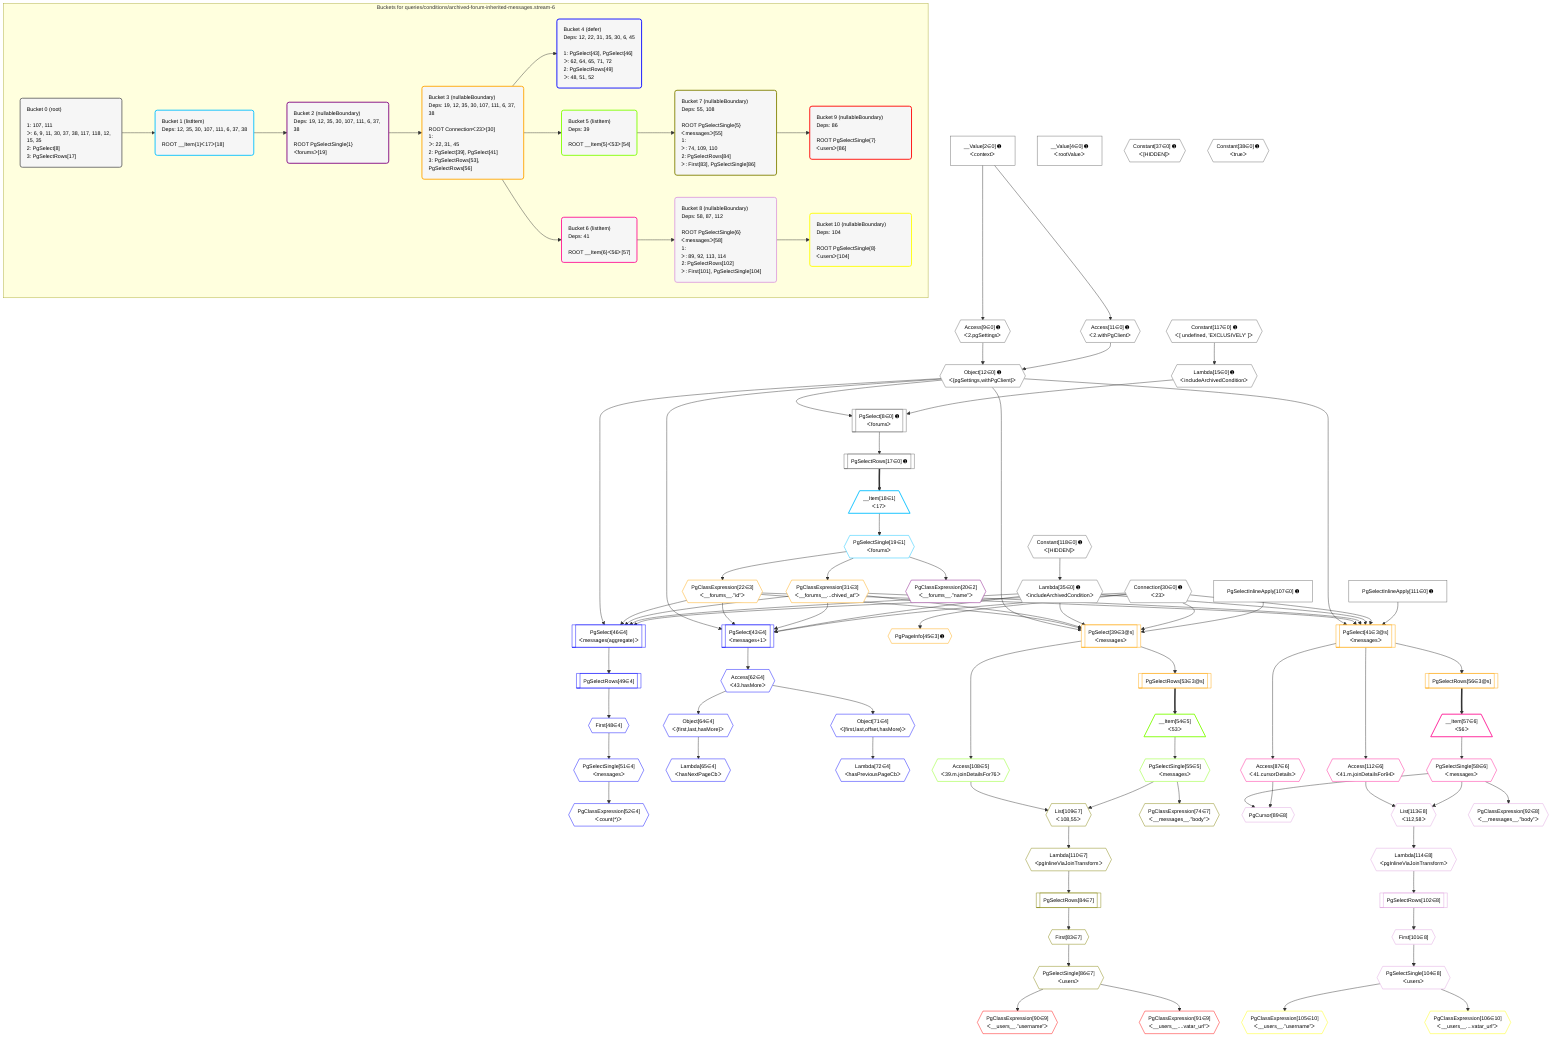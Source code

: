 %%{init: {'themeVariables': { 'fontSize': '12px'}}}%%
graph TD
    classDef path fill:#eee,stroke:#000,color:#000
    classDef plan fill:#fff,stroke-width:1px,color:#000
    classDef itemplan fill:#fff,stroke-width:2px,color:#000
    classDef unbatchedplan fill:#dff,stroke-width:1px,color:#000
    classDef sideeffectplan fill:#fcc,stroke-width:2px,color:#000
    classDef bucket fill:#f6f6f6,color:#000,stroke-width:2px,text-align:left

    subgraph "Buckets for queries/conditions/archived-forum-inherited-messages.stream-6"
    Bucket0("Bucket 0 (root)<br /><br />1: 107, 111<br />ᐳ: 6, 9, 11, 30, 37, 38, 117, 118, 12, 15, 35<br />2: PgSelect[8]<br />3: PgSelectRows[17]"):::bucket
    Bucket1("Bucket 1 (listItem)<br />Deps: 12, 35, 30, 107, 111, 6, 37, 38<br /><br />ROOT __Item{1}ᐸ17ᐳ[18]"):::bucket
    Bucket2("Bucket 2 (nullableBoundary)<br />Deps: 19, 12, 35, 30, 107, 111, 6, 37, 38<br /><br />ROOT PgSelectSingle{1}ᐸforumsᐳ[19]"):::bucket
    Bucket3("Bucket 3 (nullableBoundary)<br />Deps: 19, 12, 35, 30, 107, 111, 6, 37, 38<br /><br />ROOT Connectionᐸ23ᐳ[30]<br />1: <br />ᐳ: 22, 31, 45<br />2: PgSelect[39], PgSelect[41]<br />3: PgSelectRows[53], PgSelectRows[56]"):::bucket
    Bucket4("Bucket 4 (defer)<br />Deps: 12, 22, 31, 35, 30, 6, 45<br /><br />1: PgSelect[43], PgSelect[46]<br />ᐳ: 62, 64, 65, 71, 72<br />2: PgSelectRows[49]<br />ᐳ: 48, 51, 52"):::bucket
    Bucket5("Bucket 5 (listItem)<br />Deps: 39<br /><br />ROOT __Item{5}ᐸ53ᐳ[54]"):::bucket
    Bucket6("Bucket 6 (listItem)<br />Deps: 41<br /><br />ROOT __Item{6}ᐸ56ᐳ[57]"):::bucket
    Bucket7("Bucket 7 (nullableBoundary)<br />Deps: 55, 108<br /><br />ROOT PgSelectSingle{5}ᐸmessagesᐳ[55]<br />1: <br />ᐳ: 74, 109, 110<br />2: PgSelectRows[84]<br />ᐳ: First[83], PgSelectSingle[86]"):::bucket
    Bucket8("Bucket 8 (nullableBoundary)<br />Deps: 58, 87, 112<br /><br />ROOT PgSelectSingle{6}ᐸmessagesᐳ[58]<br />1: <br />ᐳ: 89, 92, 113, 114<br />2: PgSelectRows[102]<br />ᐳ: First[101], PgSelectSingle[104]"):::bucket
    Bucket9("Bucket 9 (nullableBoundary)<br />Deps: 86<br /><br />ROOT PgSelectSingle{7}ᐸusersᐳ[86]"):::bucket
    Bucket10("Bucket 10 (nullableBoundary)<br />Deps: 104<br /><br />ROOT PgSelectSingle{8}ᐸusersᐳ[104]"):::bucket
    end
    Bucket0 --> Bucket1
    Bucket1 --> Bucket2
    Bucket2 --> Bucket3
    Bucket3 --> Bucket4 & Bucket5 & Bucket6
    Bucket5 --> Bucket7
    Bucket6 --> Bucket8
    Bucket7 --> Bucket9
    Bucket8 --> Bucket10

    %% plan dependencies
    PgSelect8[["PgSelect[8∈0] ➊<br />ᐸforumsᐳ"]]:::plan
    Object12{{"Object[12∈0] ➊<br />ᐸ{pgSettings,withPgClient}ᐳ"}}:::plan
    Lambda15{{"Lambda[15∈0] ➊<br />ᐸincludeArchivedConditionᐳ"}}:::plan
    Object12 & Lambda15 --> PgSelect8
    Access9{{"Access[9∈0] ➊<br />ᐸ2.pgSettingsᐳ"}}:::plan
    Access11{{"Access[11∈0] ➊<br />ᐸ2.withPgClientᐳ"}}:::plan
    Access9 & Access11 --> Object12
    __Value2["__Value[2∈0] ➊<br />ᐸcontextᐳ"]:::plan
    __Value2 --> Access9
    __Value2 --> Access11
    Constant117{{"Constant[117∈0] ➊<br />ᐸ[ undefined, 'EXCLUSIVELY' ]ᐳ"}}:::plan
    Constant117 --> Lambda15
    PgSelectRows17[["PgSelectRows[17∈0] ➊"]]:::plan
    PgSelect8 --> PgSelectRows17
    Lambda35{{"Lambda[35∈0] ➊<br />ᐸincludeArchivedConditionᐳ"}}:::plan
    Constant118{{"Constant[118∈0] ➊<br />ᐸ[HIDDEN]ᐳ"}}:::plan
    Constant118 --> Lambda35
    __Value4["__Value[4∈0] ➊<br />ᐸrootValueᐳ"]:::plan
    Connection30{{"Connection[30∈0] ➊<br />ᐸ23ᐳ"}}:::plan
    Constant37{{"Constant[37∈0] ➊<br />ᐸ[HIDDEN]ᐳ"}}:::plan
    Constant38{{"Constant[38∈0] ➊<br />ᐸtrueᐳ"}}:::plan
    PgSelectInlineApply107["PgSelectInlineApply[107∈0] ➊"]:::plan
    PgSelectInlineApply111["PgSelectInlineApply[111∈0] ➊"]:::plan
    __Item18[/"__Item[18∈1]<br />ᐸ17ᐳ"\]:::itemplan
    PgSelectRows17 ==> __Item18
    PgSelectSingle19{{"PgSelectSingle[19∈1]<br />ᐸforumsᐳ"}}:::plan
    __Item18 --> PgSelectSingle19
    PgClassExpression20{{"PgClassExpression[20∈2]<br />ᐸ__forums__.”name”ᐳ"}}:::plan
    PgSelectSingle19 --> PgClassExpression20
    PgSelect39[["PgSelect[39∈3@s]<br />ᐸmessagesᐳ"]]:::plan
    PgClassExpression22{{"PgClassExpression[22∈3]<br />ᐸ__forums__.”id”ᐳ"}}:::plan
    PgClassExpression31{{"PgClassExpression[31∈3]<br />ᐸ__forums__...chived_at”ᐳ"}}:::plan
    Object12 & PgClassExpression22 & PgClassExpression31 & Lambda35 & Connection30 & PgSelectInlineApply107 --> PgSelect39
    PgSelect41[["PgSelect[41∈3@s]<br />ᐸmessagesᐳ"]]:::plan
    Object12 & PgClassExpression22 & PgClassExpression31 & Lambda35 & Connection30 & PgSelectInlineApply111 --> PgSelect41
    PgSelectSingle19 --> PgClassExpression22
    PgSelectSingle19 --> PgClassExpression31
    PgPageInfo45{{"PgPageInfo[45∈3] ➊"}}:::plan
    Connection30 --> PgPageInfo45
    PgSelectRows53[["PgSelectRows[53∈3@s]"]]:::plan
    PgSelect39 --> PgSelectRows53
    PgSelectRows56[["PgSelectRows[56∈3@s]"]]:::plan
    PgSelect41 --> PgSelectRows56
    PgSelect43[["PgSelect[43∈4]<br />ᐸmessages+1ᐳ"]]:::plan
    Object12 & PgClassExpression22 & PgClassExpression31 & Lambda35 & Connection30 --> PgSelect43
    PgSelect46[["PgSelect[46∈4]<br />ᐸmessages(aggregate)ᐳ"]]:::plan
    Object12 & PgClassExpression22 & PgClassExpression31 & Lambda35 & Connection30 --> PgSelect46
    Object71{{"Object[71∈4]<br />ᐸ{first,last,offset,hasMore}ᐳ"}}:::plan
    Access62{{"Access[62∈4]<br />ᐸ43.hasMoreᐳ"}}:::plan
    Access62 --> Object71
    Object64{{"Object[64∈4]<br />ᐸ{first,last,hasMore}ᐳ"}}:::plan
    Access62 --> Object64
    First48{{"First[48∈4]"}}:::plan
    PgSelectRows49[["PgSelectRows[49∈4]"]]:::plan
    PgSelectRows49 --> First48
    PgSelect46 --> PgSelectRows49
    PgSelectSingle51{{"PgSelectSingle[51∈4]<br />ᐸmessagesᐳ"}}:::plan
    First48 --> PgSelectSingle51
    PgClassExpression52{{"PgClassExpression[52∈4]<br />ᐸcount(*)ᐳ"}}:::plan
    PgSelectSingle51 --> PgClassExpression52
    PgSelect43 --> Access62
    Lambda65{{"Lambda[65∈4]<br />ᐸhasNextPageCbᐳ"}}:::plan
    Object64 --> Lambda65
    Lambda72{{"Lambda[72∈4]<br />ᐸhasPreviousPageCbᐳ"}}:::plan
    Object71 --> Lambda72
    __Item54[/"__Item[54∈5]<br />ᐸ53ᐳ"\]:::itemplan
    PgSelectRows53 ==> __Item54
    PgSelectSingle55{{"PgSelectSingle[55∈5]<br />ᐸmessagesᐳ"}}:::plan
    __Item54 --> PgSelectSingle55
    Access108{{"Access[108∈5]<br />ᐸ39.m.joinDetailsFor76ᐳ"}}:::plan
    PgSelect39 --> Access108
    List109{{"List[109∈7]<br />ᐸ108,55ᐳ"}}:::plan
    Access108 & PgSelectSingle55 --> List109
    PgClassExpression74{{"PgClassExpression[74∈7]<br />ᐸ__messages__.”body”ᐳ"}}:::plan
    PgSelectSingle55 --> PgClassExpression74
    First83{{"First[83∈7]"}}:::plan
    PgSelectRows84[["PgSelectRows[84∈7]"]]:::plan
    PgSelectRows84 --> First83
    Lambda110{{"Lambda[110∈7]<br />ᐸpgInlineViaJoinTransformᐳ"}}:::plan
    Lambda110 --> PgSelectRows84
    PgSelectSingle86{{"PgSelectSingle[86∈7]<br />ᐸusersᐳ"}}:::plan
    First83 --> PgSelectSingle86
    List109 --> Lambda110
    PgClassExpression90{{"PgClassExpression[90∈9]<br />ᐸ__users__.”username”ᐳ"}}:::plan
    PgSelectSingle86 --> PgClassExpression90
    PgClassExpression91{{"PgClassExpression[91∈9]<br />ᐸ__users__....vatar_url”ᐳ"}}:::plan
    PgSelectSingle86 --> PgClassExpression91
    __Item57[/"__Item[57∈6]<br />ᐸ56ᐳ"\]:::itemplan
    PgSelectRows56 ==> __Item57
    PgSelectSingle58{{"PgSelectSingle[58∈6]<br />ᐸmessagesᐳ"}}:::plan
    __Item57 --> PgSelectSingle58
    Access87{{"Access[87∈6]<br />ᐸ41.cursorDetailsᐳ"}}:::plan
    PgSelect41 --> Access87
    Access112{{"Access[112∈6]<br />ᐸ41.m.joinDetailsFor94ᐳ"}}:::plan
    PgSelect41 --> Access112
    PgCursor89{{"PgCursor[89∈8]"}}:::plan
    PgSelectSingle58 & Access87 --> PgCursor89
    List113{{"List[113∈8]<br />ᐸ112,58ᐳ"}}:::plan
    Access112 & PgSelectSingle58 --> List113
    PgClassExpression92{{"PgClassExpression[92∈8]<br />ᐸ__messages__.”body”ᐳ"}}:::plan
    PgSelectSingle58 --> PgClassExpression92
    First101{{"First[101∈8]"}}:::plan
    PgSelectRows102[["PgSelectRows[102∈8]"]]:::plan
    PgSelectRows102 --> First101
    Lambda114{{"Lambda[114∈8]<br />ᐸpgInlineViaJoinTransformᐳ"}}:::plan
    Lambda114 --> PgSelectRows102
    PgSelectSingle104{{"PgSelectSingle[104∈8]<br />ᐸusersᐳ"}}:::plan
    First101 --> PgSelectSingle104
    List113 --> Lambda114
    PgClassExpression105{{"PgClassExpression[105∈10]<br />ᐸ__users__.”username”ᐳ"}}:::plan
    PgSelectSingle104 --> PgClassExpression105
    PgClassExpression106{{"PgClassExpression[106∈10]<br />ᐸ__users__....vatar_url”ᐳ"}}:::plan
    PgSelectSingle104 --> PgClassExpression106

    %% define steps
    classDef bucket0 stroke:#696969
    class Bucket0,__Value2,__Value4,PgSelect8,Access9,Access11,Object12,Lambda15,PgSelectRows17,Connection30,Lambda35,Constant37,Constant38,PgSelectInlineApply107,PgSelectInlineApply111,Constant117,Constant118 bucket0
    classDef bucket1 stroke:#00bfff
    class Bucket1,__Item18,PgSelectSingle19 bucket1
    classDef bucket2 stroke:#7f007f
    class Bucket2,PgClassExpression20 bucket2
    classDef bucket3 stroke:#ffa500
    class Bucket3,PgClassExpression22,PgClassExpression31,PgSelect39,PgSelect41,PgPageInfo45,PgSelectRows53,PgSelectRows56 bucket3
    classDef bucket4 stroke:#0000ff
    class Bucket4,PgSelect43,PgSelect46,First48,PgSelectRows49,PgSelectSingle51,PgClassExpression52,Access62,Object64,Lambda65,Object71,Lambda72 bucket4
    classDef bucket5 stroke:#7fff00
    class Bucket5,__Item54,PgSelectSingle55,Access108 bucket5
    classDef bucket6 stroke:#ff1493
    class Bucket6,__Item57,PgSelectSingle58,Access87,Access112 bucket6
    classDef bucket7 stroke:#808000
    class Bucket7,PgClassExpression74,First83,PgSelectRows84,PgSelectSingle86,List109,Lambda110 bucket7
    classDef bucket8 stroke:#dda0dd
    class Bucket8,PgCursor89,PgClassExpression92,First101,PgSelectRows102,PgSelectSingle104,List113,Lambda114 bucket8
    classDef bucket9 stroke:#ff0000
    class Bucket9,PgClassExpression90,PgClassExpression91 bucket9
    classDef bucket10 stroke:#ffff00
    class Bucket10,PgClassExpression105,PgClassExpression106 bucket10